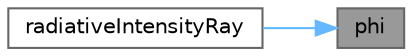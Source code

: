 digraph "phi"
{
 // LATEX_PDF_SIZE
  bgcolor="transparent";
  edge [fontname=Helvetica,fontsize=10,labelfontname=Helvetica,labelfontsize=10];
  node [fontname=Helvetica,fontsize=10,shape=box,height=0.2,width=0.4];
  rankdir="RL";
  Node1 [id="Node000001",label="phi",height=0.2,width=0.4,color="gray40", fillcolor="grey60", style="filled", fontcolor="black",tooltip=" "];
  Node1 -> Node2 [id="edge1_Node000001_Node000002",dir="back",color="steelblue1",style="solid",tooltip=" "];
  Node2 [id="Node000002",label="radiativeIntensityRay",height=0.2,width=0.4,color="grey40", fillcolor="white", style="filled",URL="$classFoam_1_1radiation_1_1radiativeIntensityRay.html#a8ff1f62493fd44fbfb25c919f14bdc70",tooltip=" "];
}
